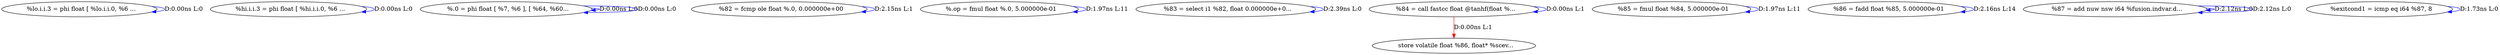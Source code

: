 digraph {
Node0x25eeb00[label="  %lo.i.i.3 = phi float [ %lo.i.i.0, %6 ..."];
Node0x25eeb00 -> Node0x25eeb00[label="D:0.00ns L:0",color=blue];
Node0x25eebe0[label="  %hi.i.i.3 = phi float [ %hi.i.i.0, %6 ..."];
Node0x25eebe0 -> Node0x25eebe0[label="D:0.00ns L:0",color=blue];
Node0x25eecc0[label="  %.0 = phi float [ %7, %6 ], [ %64, %60..."];
Node0x25eecc0 -> Node0x25eecc0[label="D:0.00ns L:0",color=blue];
Node0x25eecc0 -> Node0x25eecc0[label="D:0.00ns L:0",color=blue];
Node0x25eeda0[label="  %82 = fcmp ole float %.0, 0.000000e+00"];
Node0x25eeda0 -> Node0x25eeda0[label="D:2.15ns L:1",color=blue];
Node0x25f2540[label="  %.op = fmul float %.0, 5.000000e-01"];
Node0x25f2540 -> Node0x25f2540[label="D:1.97ns L:11",color=blue];
Node0x25f2620[label="  %83 = select i1 %82, float 0.000000e+0..."];
Node0x25f2620 -> Node0x25f2620[label="D:2.39ns L:0",color=blue];
Node0x25f2700[label="  %84 = call fastcc float @tanhf(float %..."];
Node0x25f2700 -> Node0x25f2700[label="D:0.00ns L:1",color=blue];
Node0x25f29a0[label="  store volatile float %86, float* %scev..."];
Node0x25f2700 -> Node0x25f29a0[label="D:0.00ns L:1",color=red];
Node0x25f27e0[label="  %85 = fmul float %84, 5.000000e-01"];
Node0x25f27e0 -> Node0x25f27e0[label="D:1.97ns L:11",color=blue];
Node0x25f28c0[label="  %86 = fadd float %85, 5.000000e-01"];
Node0x25f28c0 -> Node0x25f28c0[label="D:2.16ns L:14",color=blue];
Node0x25f2a80[label="  %87 = add nuw nsw i64 %fusion.indvar.d..."];
Node0x25f2a80 -> Node0x25f2a80[label="D:2.12ns L:0",color=blue];
Node0x25f2a80 -> Node0x25f2a80[label="D:2.12ns L:0",color=blue];
Node0x25f2b60[label="  %exitcond1 = icmp eq i64 %87, 8"];
Node0x25f2b60 -> Node0x25f2b60[label="D:1.73ns L:0",color=blue];
}
